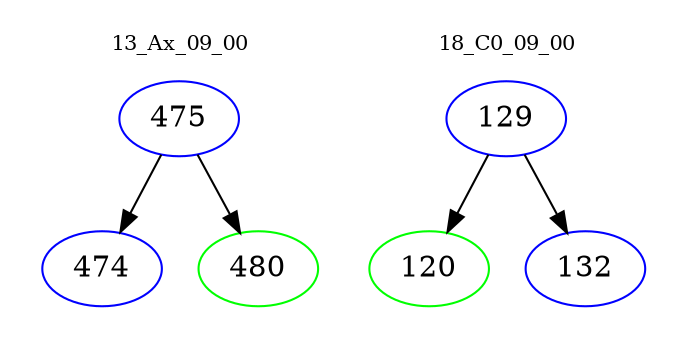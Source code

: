 digraph{
subgraph cluster_0 {
color = white
label = "13_Ax_09_00";
fontsize=10;
T0_475 [label="475", color="blue"]
T0_475 -> T0_474 [color="black"]
T0_474 [label="474", color="blue"]
T0_475 -> T0_480 [color="black"]
T0_480 [label="480", color="green"]
}
subgraph cluster_1 {
color = white
label = "18_C0_09_00";
fontsize=10;
T1_129 [label="129", color="blue"]
T1_129 -> T1_120 [color="black"]
T1_120 [label="120", color="green"]
T1_129 -> T1_132 [color="black"]
T1_132 [label="132", color="blue"]
}
}
